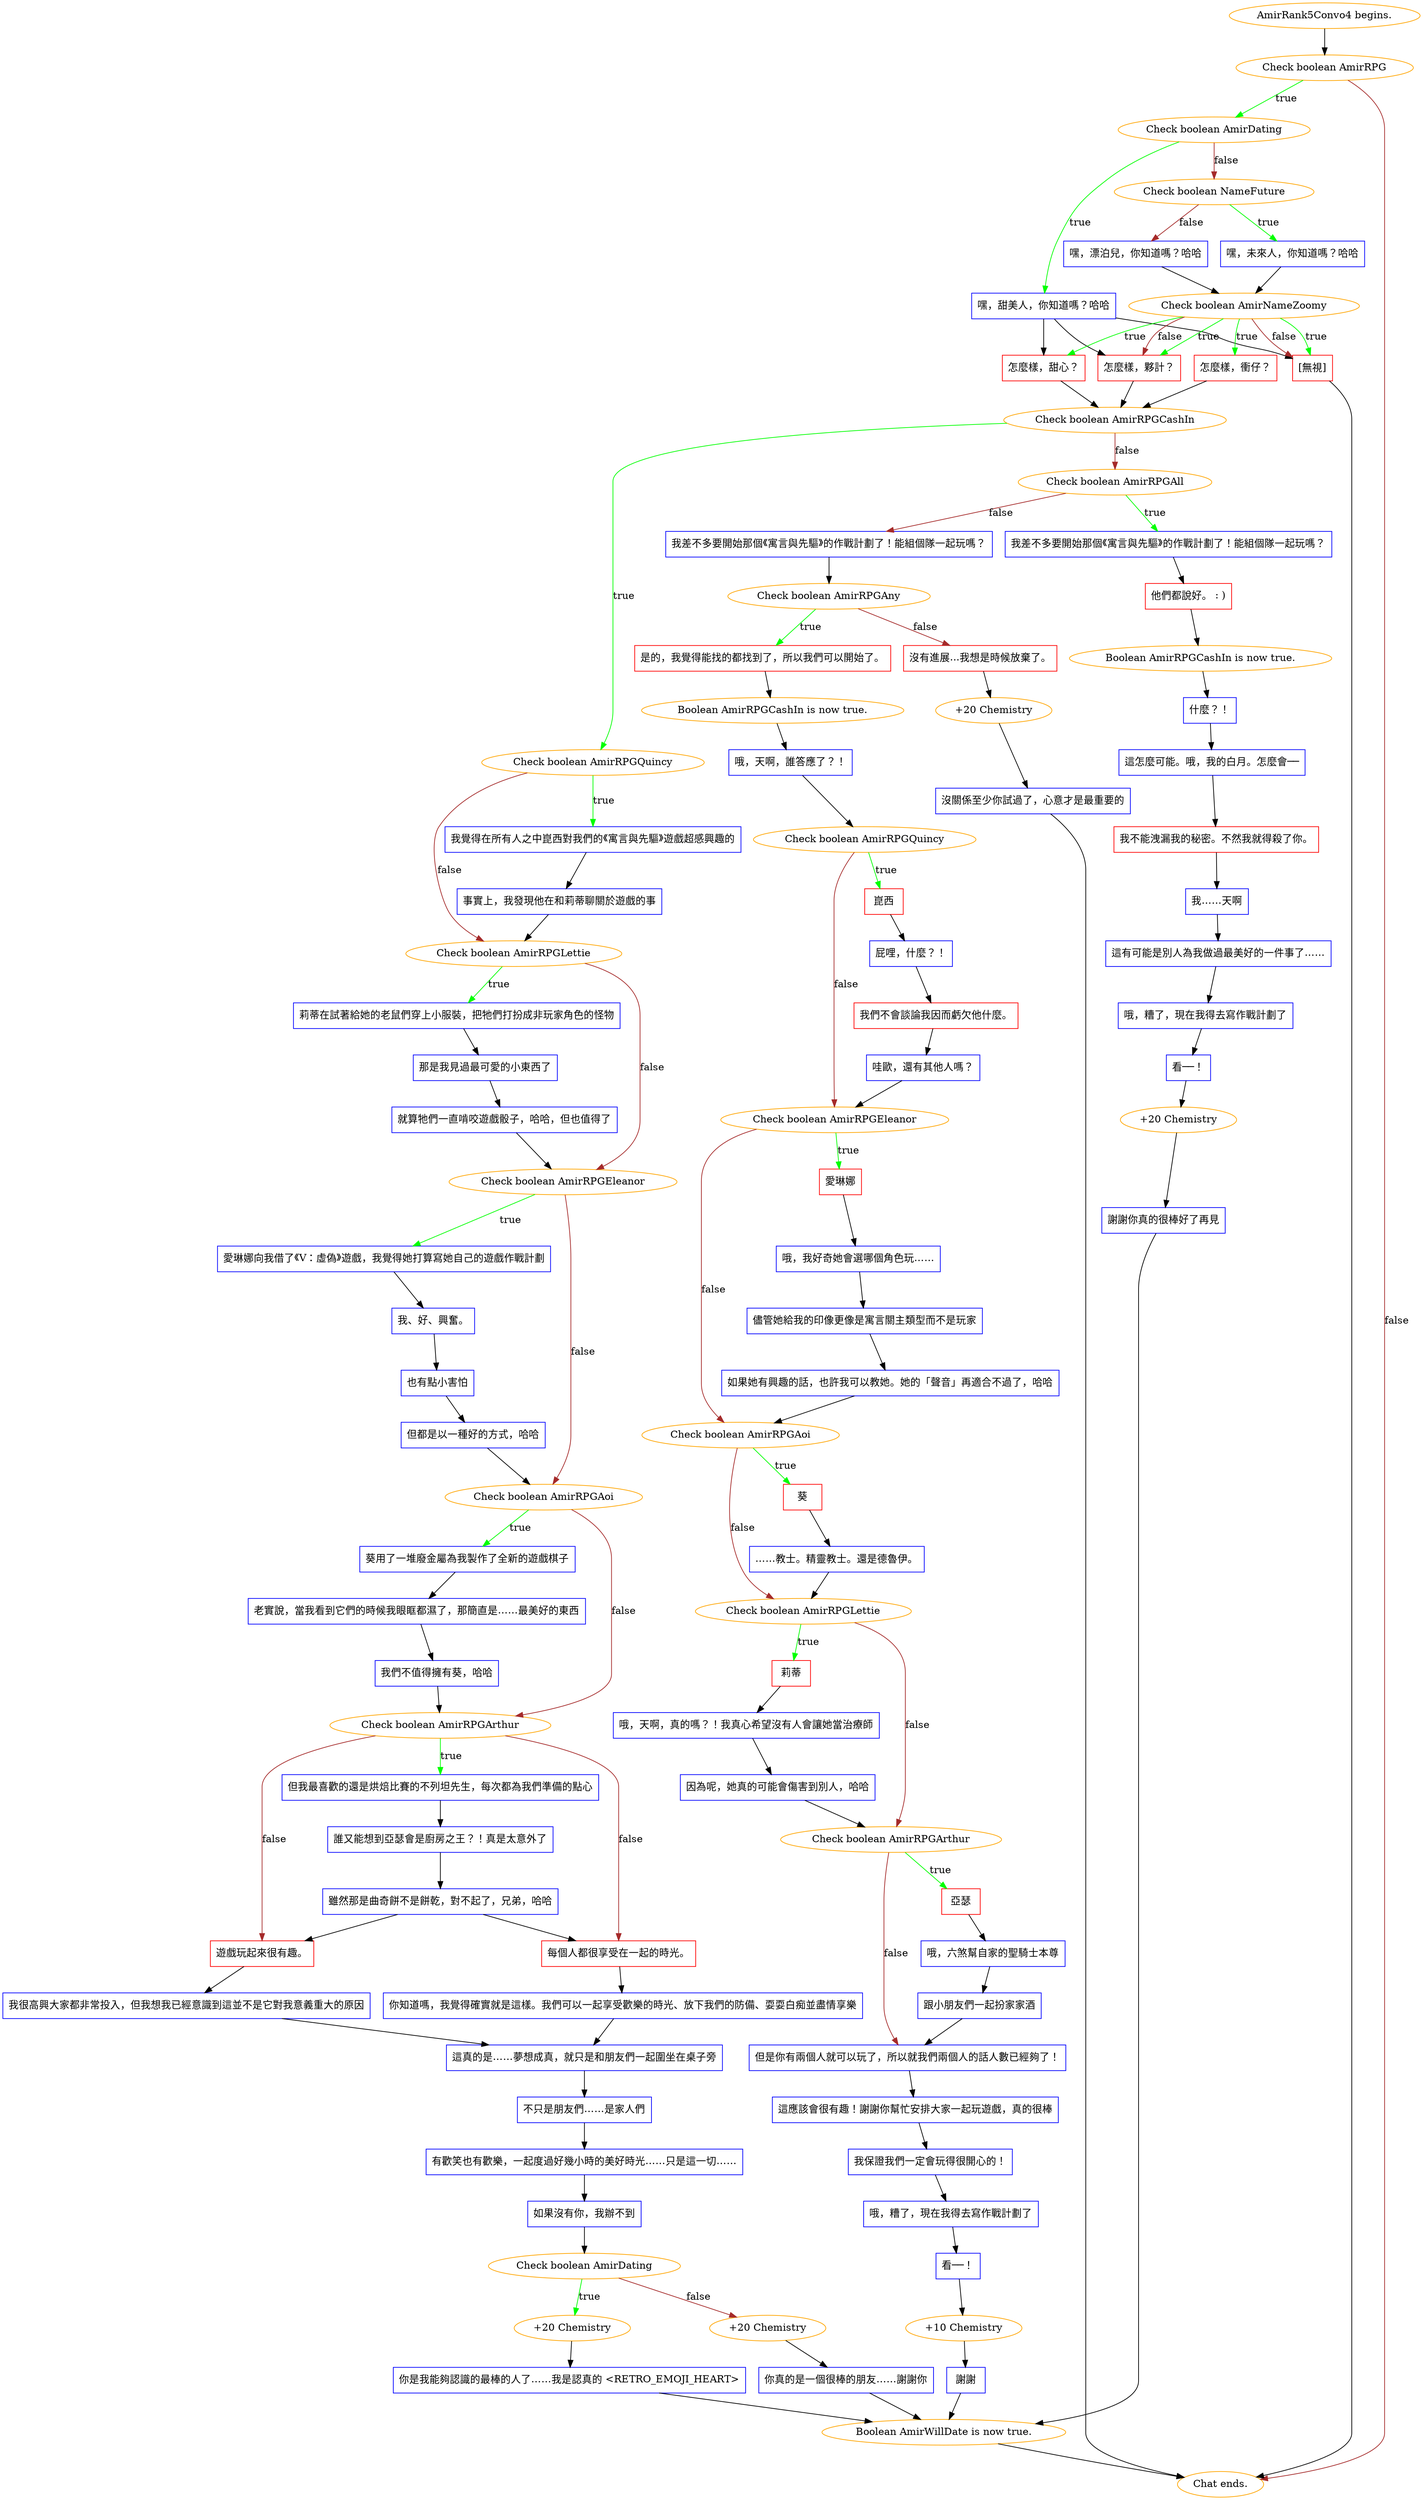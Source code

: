 digraph {
	"AmirRank5Convo4 begins." [color=orange];
		"AmirRank5Convo4 begins." -> j3858128195;
	j3858128195 [label="Check boolean AmirRPG",color=orange];
		j3858128195 -> j3476817092 [label=true,color=green];
		j3858128195 -> "Chat ends." [label=false,color=brown];
	j3476817092 [label="Check boolean AmirDating",color=orange];
		j3476817092 -> j3881397469 [label=true,color=green];
		j3476817092 -> j2625634134 [label=false,color=brown];
	"Chat ends." [color=orange];
	j3881397469 [label="嘿，甜美人，你知道嗎？哈哈",shape=box,color=blue];
		j3881397469 -> j4193344143;
		j3881397469 -> j2066405287;
		j3881397469 -> j1920036745;
	j2625634134 [label="Check boolean NameFuture",color=orange];
		j2625634134 -> j3642643224 [label=true,color=green];
		j2625634134 -> j250968710 [label=false,color=brown];
	j4193344143 [label="怎麼樣，甜心？",shape=box,color=red];
		j4193344143 -> j2469310741;
	j2066405287 [label="怎麼樣，夥計？",shape=box,color=red];
		j2066405287 -> j2469310741;
	j1920036745 [label="[無視]",shape=box,color=red];
		j1920036745 -> "Chat ends.";
	j3642643224 [label="嘿，未來人，你知道嗎？哈哈",shape=box,color=blue];
		j3642643224 -> j851589662;
	j250968710 [label="嘿，漂泊兒，你知道嗎？哈哈",shape=box,color=blue];
		j250968710 -> j851589662;
	j2469310741 [label="Check boolean AmirRPGCashIn",color=orange];
		j2469310741 -> j829204582 [label=true,color=green];
		j2469310741 -> j2963346952 [label=false,color=brown];
	j851589662 [label="Check boolean AmirNameZoomy",color=orange];
		j851589662 -> j4193344143 [label=true,color=green];
		j851589662 -> j4175228576 [label=true,color=green];
		j851589662 -> j2066405287 [label=true,color=green];
		j851589662 -> j1920036745 [label=true,color=green];
		j851589662 -> j2066405287 [label=false,color=brown];
		j851589662 -> j1920036745 [label=false,color=brown];
	j829204582 [label="Check boolean AmirRPGQuincy",color=orange];
		j829204582 -> j1817556928 [label=true,color=green];
		j829204582 -> j349346713 [label=false,color=brown];
	j2963346952 [label="Check boolean AmirRPGAll",color=orange];
		j2963346952 -> j2328564352 [label=true,color=green];
		j2963346952 -> j1630714462 [label=false,color=brown];
	j4175228576 [label="怎麼樣，衝仔？",shape=box,color=red];
		j4175228576 -> j2469310741;
	j1817556928 [label="我覺得在所有人之中崑西對我們的《寓言與先驅》遊戲超感興趣的",shape=box,color=blue];
		j1817556928 -> j2618646187;
	j349346713 [label="Check boolean AmirRPGLettie",color=orange];
		j349346713 -> j2126456107 [label=true,color=green];
		j349346713 -> j579735831 [label=false,color=brown];
	j2328564352 [label="我差不多要開始那個《寓言與先驅》的作戰計劃了！能組個隊一起玩嗎？",shape=box,color=blue];
		j2328564352 -> j2515586435;
	j1630714462 [label="我差不多要開始那個《寓言與先驅》的作戰計劃了！能組個隊一起玩嗎？",shape=box,color=blue];
		j1630714462 -> j516058989;
	j2618646187 [label="事實上，我發現他在和莉蒂聊關於遊戲的事",shape=box,color=blue];
		j2618646187 -> j349346713;
	j2126456107 [label="莉蒂在試著給她的老鼠們穿上小服裝，把牠們打扮成非玩家角色的怪物",shape=box,color=blue];
		j2126456107 -> j64891874;
	j579735831 [label="Check boolean AmirRPGEleanor",color=orange];
		j579735831 -> j2198406073 [label=true,color=green];
		j579735831 -> j1044804211 [label=false,color=brown];
	j2515586435 [label="他們都說好。 : )",shape=box,color=red];
		j2515586435 -> j1528156654;
	j516058989 [label="Check boolean AmirRPGAny",color=orange];
		j516058989 -> j2531227205 [label=true,color=green];
		j516058989 -> j3576001915 [label=false,color=brown];
	j64891874 [label="那是我見過最可愛的小東西了",shape=box,color=blue];
		j64891874 -> j2129196219;
	j2198406073 [label="愛琳娜向我借了《V：虛偽》遊戲，我覺得她打算寫她自己的遊戲作戰計劃",shape=box,color=blue];
		j2198406073 -> j3516753414;
	j1044804211 [label="Check boolean AmirRPGAoi",color=orange];
		j1044804211 -> j423904938 [label=true,color=green];
		j1044804211 -> j400474391 [label=false,color=brown];
	j1528156654 [label="Boolean AmirRPGCashIn is now true.",color=orange];
		j1528156654 -> j1814499051;
	j2531227205 [label="是的，我覺得能找的都找到了，所以我們可以開始了。",shape=box,color=red];
		j2531227205 -> j1021138214;
	j3576001915 [label="沒有進展...我想是時候放棄了。",shape=box,color=red];
		j3576001915 -> j1316282114;
	j2129196219 [label="就算牠們一直啃咬遊戲骰子，哈哈，但也值得了",shape=box,color=blue];
		j2129196219 -> j579735831;
	j3516753414 [label="我、好、興奮。",shape=box,color=blue];
		j3516753414 -> j1839797003;
	j423904938 [label="葵用了一堆廢金屬為我製作了全新的遊戲棋子",shape=box,color=blue];
		j423904938 -> j2476334323;
	j400474391 [label="Check boolean AmirRPGArthur",color=orange];
		j400474391 -> j2902288704 [label=true,color=green];
		j400474391 -> j3033735950 [label=false,color=brown];
		j400474391 -> j3896122823 [label=false,color=brown];
	j1814499051 [label="什麼？！",shape=box,color=blue];
		j1814499051 -> j1541900417;
	j1021138214 [label="Boolean AmirRPGCashIn is now true.",color=orange];
		j1021138214 -> j2783166470;
	j1316282114 [label="+20 Chemistry",color=orange];
		j1316282114 -> j1665808332;
	j1839797003 [label="也有點小害怕",shape=box,color=blue];
		j1839797003 -> j3111616847;
	j2476334323 [label="老實說，當我看到它們的時候我眼眶都濕了，那簡直是……最美好的東西",shape=box,color=blue];
		j2476334323 -> j3050081857;
	j2902288704 [label="但我最喜歡的還是烘焙比賽的不列坦先生，每次都為我們準備的點心",shape=box,color=blue];
		j2902288704 -> j2061360584;
	j3033735950 [label="遊戲玩起來很有趣。",shape=box,color=red];
		j3033735950 -> j3033420927;
	j3896122823 [label="每個人都很享受在一起的時光。",shape=box,color=red];
		j3896122823 -> j3461019689;
	j1541900417 [label="這怎麼可能。哦，我的白月。怎麼會──",shape=box,color=blue];
		j1541900417 -> j1400423382;
	j2783166470 [label="哦，天啊，誰答應了？！",shape=box,color=blue];
		j2783166470 -> j1247058907;
	j1665808332 [label="沒關係至少你試過了，心意才是最重要的",shape=box,color=blue];
		j1665808332 -> "Chat ends.";
	j3111616847 [label="但都是以一種好的方式，哈哈",shape=box,color=blue];
		j3111616847 -> j1044804211;
	j3050081857 [label="我們不值得擁有葵，哈哈",shape=box,color=blue];
		j3050081857 -> j400474391;
	j2061360584 [label="誰又能想到亞瑟會是廚房之王？！真是太意外了",shape=box,color=blue];
		j2061360584 -> j2816498052;
	j3033420927 [label="我很高興大家都非常投入，但我想我已經意識到這並不是它對我意義重大的原因",shape=box,color=blue];
		j3033420927 -> j3597537299;
	j3461019689 [label="你知道嗎，我覺得確實就是這樣。我們可以一起享受歡樂的時光、放下我們的防備、耍耍白痴並盡情享樂",shape=box,color=blue];
		j3461019689 -> j3597537299;
	j1400423382 [label="我不能洩漏我的秘密。不然我就得殺了你。",shape=box,color=red];
		j1400423382 -> j169058667;
	j1247058907 [label="Check boolean AmirRPGQuincy",color=orange];
		j1247058907 -> j3888650984 [label=true,color=green];
		j1247058907 -> j747612989 [label=false,color=brown];
	j2816498052 [label="雖然那是曲奇餅不是餅乾，對不起了，兄弟，哈哈",shape=box,color=blue];
		j2816498052 -> j3033735950;
		j2816498052 -> j3896122823;
	j3597537299 [label="這真的是……夢想成真，就只是和朋友們一起圍坐在桌子旁",shape=box,color=blue];
		j3597537299 -> j3223461679;
	j169058667 [label="我……天啊",shape=box,color=blue];
		j169058667 -> j462639026;
	j3888650984 [label="崑西",shape=box,color=red];
		j3888650984 -> j2103596689;
	j747612989 [label="Check boolean AmirRPGEleanor",color=orange];
		j747612989 -> j4255309068 [label=true,color=green];
		j747612989 -> j4013696291 [label=false,color=brown];
	j3223461679 [label="不只是朋友們……是家人們",shape=box,color=blue];
		j3223461679 -> j165371657;
	j462639026 [label="這有可能是別人為我做過最美好的一件事了……",shape=box,color=blue];
		j462639026 -> j3372983532;
	j2103596689 [label="屁哩，什麼？！",shape=box,color=blue];
		j2103596689 -> j3713798275;
	j4255309068 [label="愛琳娜",shape=box,color=red];
		j4255309068 -> j2266472139;
	j4013696291 [label="Check boolean AmirRPGAoi",color=orange];
		j4013696291 -> j959481430 [label=true,color=green];
		j4013696291 -> j116997806 [label=false,color=brown];
	j165371657 [label="有歡笑也有歡樂，一起度過好幾小時的美好時光……只是這一切……",shape=box,color=blue];
		j165371657 -> j3222533455;
	j3372983532 [label="哦，糟了，現在我得去寫作戰計劃了",shape=box,color=blue];
		j3372983532 -> j1494187375;
	j3713798275 [label="我們不會談論我因而虧欠他什麼。",shape=box,color=red];
		j3713798275 -> j3266540117;
	j2266472139 [label="哦，我好奇她會選哪個角色玩……",shape=box,color=blue];
		j2266472139 -> j2989154351;
	j959481430 [label="葵",shape=box,color=red];
		j959481430 -> j3804096418;
	j116997806 [label="Check boolean AmirRPGLettie",color=orange];
		j116997806 -> j268980910 [label=true,color=green];
		j116997806 -> j994198793 [label=false,color=brown];
	j3222533455 [label="如果沒有你，我辦不到",shape=box,color=blue];
		j3222533455 -> j3015855926;
	j1494187375 [label="看──！",shape=box,color=blue];
		j1494187375 -> j494191637;
	j3266540117 [label="哇歐，還有其他人嗎？",shape=box,color=blue];
		j3266540117 -> j747612989;
	j2989154351 [label="儘管她給我的印像更像是寓言關主類型而不是玩家",shape=box,color=blue];
		j2989154351 -> j4014018364;
	j3804096418 [label="……教士。精靈教士。還是德魯伊。",shape=box,color=blue];
		j3804096418 -> j116997806;
	j268980910 [label="莉蒂",shape=box,color=red];
		j268980910 -> j3510683395;
	j994198793 [label="Check boolean AmirRPGArthur",color=orange];
		j994198793 -> j894774281 [label=true,color=green];
		j994198793 -> j1014878904 [label=false,color=brown];
	j3015855926 [label="Check boolean AmirDating",color=orange];
		j3015855926 -> j682992856 [label=true,color=green];
		j3015855926 -> j3232156685 [label=false,color=brown];
	j494191637 [label="+20 Chemistry",color=orange];
		j494191637 -> j3907299640;
	j4014018364 [label="如果她有興趣的話，也許我可以教她。她的「聲音」再適合不過了，哈哈",shape=box,color=blue];
		j4014018364 -> j4013696291;
	j3510683395 [label="哦，天啊，真的嗎？！我真心希望沒有人會讓她當治療師",shape=box,color=blue];
		j3510683395 -> j1672536233;
	j894774281 [label="亞瑟",shape=box,color=red];
		j894774281 -> j3990894672;
	j1014878904 [label="但是你有兩個人就可以玩了，所以就我們兩個人的話人數已經夠了！",shape=box,color=blue];
		j1014878904 -> j534161925;
	j682992856 [label="+20 Chemistry",color=orange];
		j682992856 -> j2624469096;
	j3232156685 [label="+20 Chemistry",color=orange];
		j3232156685 -> j3846813751;
	j3907299640 [label="謝謝你真的很棒好了再見",shape=box,color=blue];
		j3907299640 -> j661208215;
	j1672536233 [label="因為呢，她真的可能會傷害到別人，哈哈",shape=box,color=blue];
		j1672536233 -> j994198793;
	j3990894672 [label="哦，六煞幫自家的聖騎士本尊",shape=box,color=blue];
		j3990894672 -> j3140040145;
	j534161925 [label="這應該會很有趣！謝謝你幫忙安排大家一起玩遊戲，真的很棒",shape=box,color=blue];
		j534161925 -> j3431147154;
	j2624469096 [label="你是我能夠認識的最棒的人了……我是認真的 <RETRO_EMOJI_HEART>",shape=box,color=blue];
		j2624469096 -> j661208215;
	j3846813751 [label="你真的是一個很棒的朋友……謝謝你",shape=box,color=blue];
		j3846813751 -> j661208215;
	j661208215 [label="Boolean AmirWillDate is now true.",color=orange];
		j661208215 -> "Chat ends.";
	j3140040145 [label="跟小朋友們一起扮家家酒",shape=box,color=blue];
		j3140040145 -> j1014878904;
	j3431147154 [label="我保證我們一定會玩得很開心的！",shape=box,color=blue];
		j3431147154 -> j1191024241;
	j1191024241 [label="哦，糟了，現在我得去寫作戰計劃了",shape=box,color=blue];
		j1191024241 -> j3680247485;
	j3680247485 [label="看──！",shape=box,color=blue];
		j3680247485 -> j3605487300;
	j3605487300 [label="+10 Chemistry",color=orange];
		j3605487300 -> j1347869060;
	j1347869060 [label="謝謝",shape=box,color=blue];
		j1347869060 -> j661208215;
}